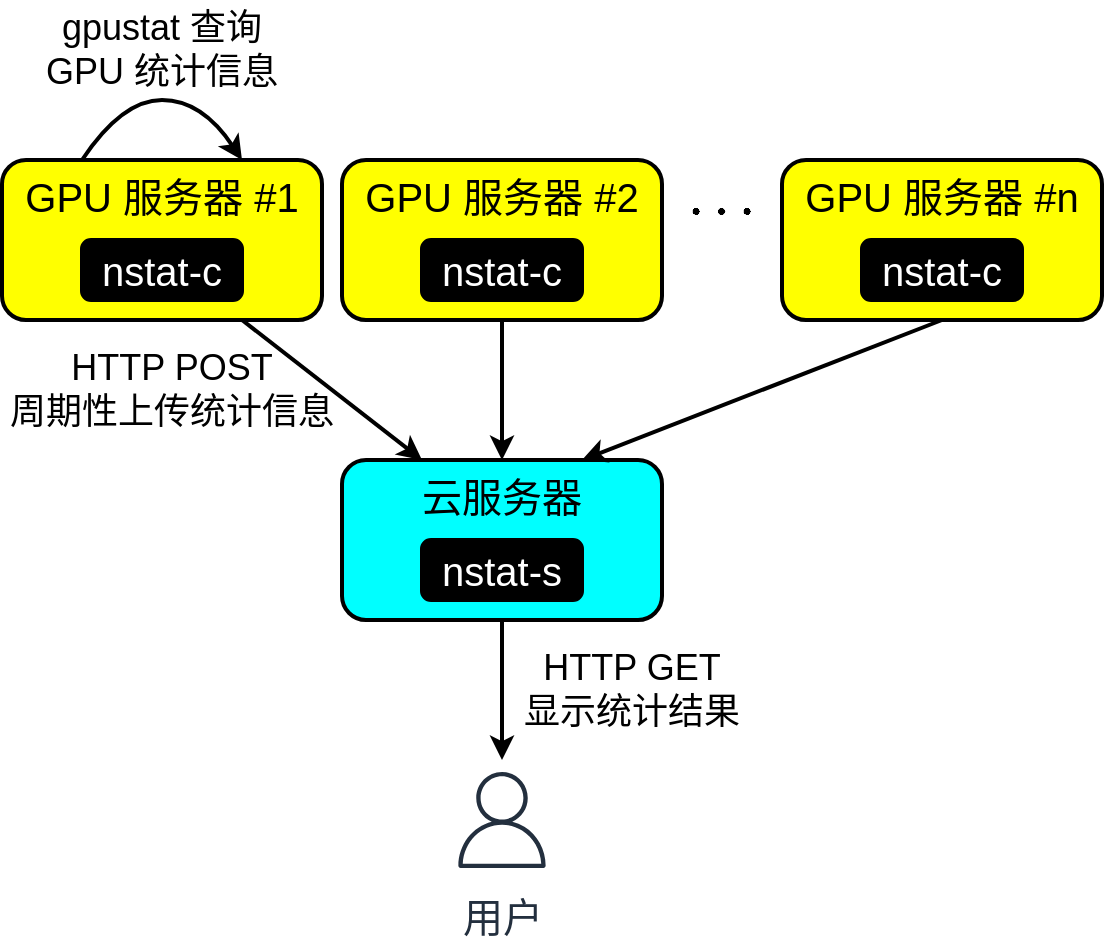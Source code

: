 <mxfile version="20.3.0" type="device"><diagram id="bhSHe-ZGf-zNTI8R5U7N" name="第 1 页"><mxGraphModel dx="1298" dy="892" grid="1" gridSize="10" guides="1" tooltips="1" connect="1" arrows="1" fold="1" page="1" pageScale="1" pageWidth="827" pageHeight="1169" math="1" shadow="0"><root><mxCell id="0"/><mxCell id="1" parent="0"/><mxCell id="_cR4_b2YpWqL-nuAi4BY-1" value="用户" style="sketch=0;outlineConnect=0;fontColor=#232F3E;gradientColor=none;strokeColor=#232F3E;fillColor=#ffffff;dashed=0;verticalLabelPosition=bottom;verticalAlign=top;align=center;html=1;fontSize=20;fontStyle=0;aspect=fixed;shape=mxgraph.aws4.resourceIcon;resIcon=mxgraph.aws4.user;" parent="1" vertex="1"><mxGeometry x="330" y="420" width="60" height="60" as="geometry"/></mxCell><mxCell id="_cR4_b2YpWqL-nuAi4BY-2" value="云服务器" style="rounded=1;whiteSpace=wrap;html=1;fontSize=20;fillColor=#00FFFF;strokeWidth=2;verticalAlign=top;" parent="1" vertex="1"><mxGeometry x="280" y="270" width="160" height="80" as="geometry"/></mxCell><mxCell id="_cR4_b2YpWqL-nuAi4BY-3" value="GPU 服务器 #1&lt;br&gt;" style="rounded=1;whiteSpace=wrap;html=1;fontSize=20;fillColor=#FFFF00;strokeWidth=2;verticalAlign=top;" parent="1" vertex="1"><mxGeometry x="110" y="120" width="160" height="80" as="geometry"/></mxCell><mxCell id="_cR4_b2YpWqL-nuAi4BY-4" value="GPU 服务器 #2" style="rounded=1;whiteSpace=wrap;html=1;fontSize=20;fillColor=#FFFF00;strokeWidth=2;verticalAlign=top;" parent="1" vertex="1"><mxGeometry x="280" y="120" width="160" height="80" as="geometry"/></mxCell><mxCell id="_cR4_b2YpWqL-nuAi4BY-5" value="GPU 服务器 #n" style="rounded=1;whiteSpace=wrap;html=1;fontSize=20;fillColor=#FFFF00;strokeWidth=2;verticalAlign=top;" parent="1" vertex="1"><mxGeometry x="500" y="120" width="160" height="80" as="geometry"/></mxCell><mxCell id="_cR4_b2YpWqL-nuAi4BY-6" value="$$\cdots$$" style="text;html=1;strokeColor=none;fillColor=none;align=center;verticalAlign=middle;whiteSpace=wrap;rounded=0;fontSize=24;" parent="1" vertex="1"><mxGeometry x="440" y="130" width="60" height="30" as="geometry"/></mxCell><mxCell id="_cR4_b2YpWqL-nuAi4BY-7" value="" style="endArrow=classic;html=1;rounded=0;fontSize=24;exitX=0.75;exitY=1;exitDx=0;exitDy=0;entryX=0.25;entryY=0;entryDx=0;entryDy=0;strokeWidth=2;" parent="1" source="_cR4_b2YpWqL-nuAi4BY-3" target="_cR4_b2YpWqL-nuAi4BY-2" edge="1"><mxGeometry width="50" height="50" relative="1" as="geometry"><mxPoint x="210" y="390" as="sourcePoint"/><mxPoint x="260" y="340" as="targetPoint"/></mxGeometry></mxCell><mxCell id="_cR4_b2YpWqL-nuAi4BY-9" value="" style="curved=1;endArrow=classic;html=1;rounded=0;fontSize=24;exitX=0.25;exitY=0;exitDx=0;exitDy=0;entryX=0.75;entryY=0;entryDx=0;entryDy=0;strokeWidth=2;" parent="1" source="_cR4_b2YpWqL-nuAi4BY-3" target="_cR4_b2YpWqL-nuAi4BY-3" edge="1"><mxGeometry width="50" height="50" relative="1" as="geometry"><mxPoint x="120" y="370" as="sourcePoint"/><mxPoint x="170" y="320" as="targetPoint"/><Array as="points"><mxPoint x="170" y="90"/><mxPoint x="210" y="90"/></Array></mxGeometry></mxCell><mxCell id="_cR4_b2YpWqL-nuAi4BY-10" value="gpustat 查询 GPU 统计信息" style="text;html=1;strokeColor=none;fillColor=none;align=center;verticalAlign=middle;whiteSpace=wrap;rounded=0;fontSize=18;" parent="1" vertex="1"><mxGeometry x="120" y="40" width="140" height="50" as="geometry"/></mxCell><mxCell id="_cR4_b2YpWqL-nuAi4BY-11" value="" style="endArrow=classic;html=1;rounded=0;fontSize=18;exitX=0.5;exitY=1;exitDx=0;exitDy=0;entryX=0.5;entryY=0;entryDx=0;entryDy=0;strokeWidth=2;" parent="1" source="_cR4_b2YpWqL-nuAi4BY-4" target="_cR4_b2YpWqL-nuAi4BY-2" edge="1"><mxGeometry width="50" height="50" relative="1" as="geometry"><mxPoint x="170" y="350" as="sourcePoint"/><mxPoint x="220" y="300" as="targetPoint"/></mxGeometry></mxCell><mxCell id="_cR4_b2YpWqL-nuAi4BY-12" value="" style="endArrow=classic;html=1;rounded=0;fontSize=18;entryX=0.75;entryY=0;entryDx=0;entryDy=0;strokeWidth=2;exitX=0.5;exitY=1;exitDx=0;exitDy=0;" parent="1" source="_cR4_b2YpWqL-nuAi4BY-5" target="_cR4_b2YpWqL-nuAi4BY-2" edge="1"><mxGeometry width="50" height="50" relative="1" as="geometry"><mxPoint x="580" y="180" as="sourcePoint"/><mxPoint x="620" y="280" as="targetPoint"/></mxGeometry></mxCell><mxCell id="_cR4_b2YpWqL-nuAi4BY-13" value="HTTP POST&lt;br&gt;周期性上传统计信息" style="text;html=1;strokeColor=none;fillColor=none;align=center;verticalAlign=middle;whiteSpace=wrap;rounded=0;fontSize=18;" parent="1" vertex="1"><mxGeometry x="110" y="210" width="170" height="50" as="geometry"/></mxCell><mxCell id="_cR4_b2YpWqL-nuAi4BY-15" value="" style="endArrow=classic;html=1;strokeWidth=2;fontSize=20;curved=1;exitX=0.5;exitY=1;exitDx=0;exitDy=0;" parent="1" source="_cR4_b2YpWqL-nuAi4BY-2" target="_cR4_b2YpWqL-nuAi4BY-1" edge="1"><mxGeometry width="50" height="50" relative="1" as="geometry"><mxPoint x="540" y="380" as="sourcePoint"/><mxPoint x="510" y="420" as="targetPoint"/></mxGeometry></mxCell><mxCell id="_cR4_b2YpWqL-nuAi4BY-17" value="HTTP GET&lt;br&gt;显示统计结果" style="text;html=1;strokeColor=none;fillColor=none;align=center;verticalAlign=middle;whiteSpace=wrap;rounded=0;fontSize=18;" parent="1" vertex="1"><mxGeometry x="370" y="360" width="110" height="50" as="geometry"/></mxCell><mxCell id="XuFwGea9MYJZDLydtzKL-1" value="nstat-c" style="rounded=1;whiteSpace=wrap;html=1;fontSize=20;fillColor=#000000;strokeWidth=2;fontColor=#FFFFFF;" vertex="1" parent="1"><mxGeometry x="150" y="160" width="80" height="30" as="geometry"/></mxCell><mxCell id="XuFwGea9MYJZDLydtzKL-5" value="nstat-c" style="rounded=1;whiteSpace=wrap;html=1;fontSize=20;fillColor=#000000;strokeWidth=2;fontColor=#FFFFFF;" vertex="1" parent="1"><mxGeometry x="320" y="160" width="80" height="30" as="geometry"/></mxCell><mxCell id="XuFwGea9MYJZDLydtzKL-6" value="nstat-c" style="rounded=1;whiteSpace=wrap;html=1;fontSize=20;fillColor=#000000;strokeWidth=2;fontColor=#FFFFFF;" vertex="1" parent="1"><mxGeometry x="540" y="160" width="80" height="30" as="geometry"/></mxCell><mxCell id="XuFwGea9MYJZDLydtzKL-7" value="nstat-s" style="rounded=1;whiteSpace=wrap;html=1;fontSize=20;fillColor=#000000;strokeWidth=2;fontColor=#FFFFFF;" vertex="1" parent="1"><mxGeometry x="320" y="310" width="80" height="30" as="geometry"/></mxCell></root></mxGraphModel></diagram></mxfile>
